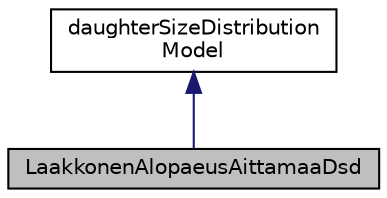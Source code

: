 digraph "LaakkonenAlopaeusAittamaaDsd"
{
  bgcolor="transparent";
  edge [fontname="Helvetica",fontsize="10",labelfontname="Helvetica",labelfontsize="10"];
  node [fontname="Helvetica",fontsize="10",shape=record];
  Node1 [label="LaakkonenAlopaeusAittamaaDsd",height=0.2,width=0.4,color="black", fillcolor="grey75", style="filled" fontcolor="black"];
  Node2 -> Node1 [dir="back",color="midnightblue",fontsize="10",style="solid",fontname="Helvetica"];
  Node2 [label="daughterSizeDistribution\lModel",height=0.2,width=0.4,color="black",URL="$classFoam_1_1diameterModels_1_1daughterSizeDistributionModel.html",tooltip="Base class for daughter size distribution models. "];
}
